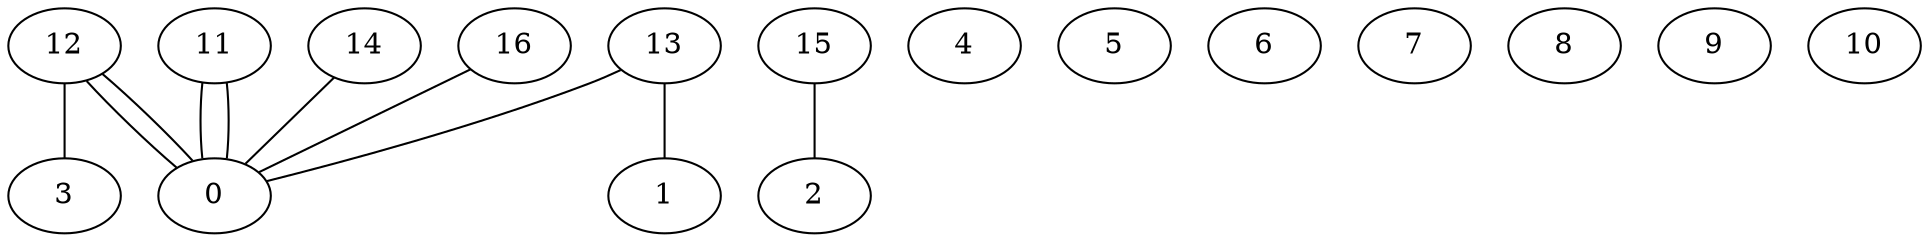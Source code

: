 graph G {
0;
1;
2;
3;
4;
5;
6;
7;
8;
9;
10;
11;
12;
13;
14;
15;
16;
16--0 ;
15--2 ;
14--0 ;
13--1 ;
13--0 ;
12--3 ;
12--0 ;
12--0 ;
11--0 ;
11--0 ;
}
